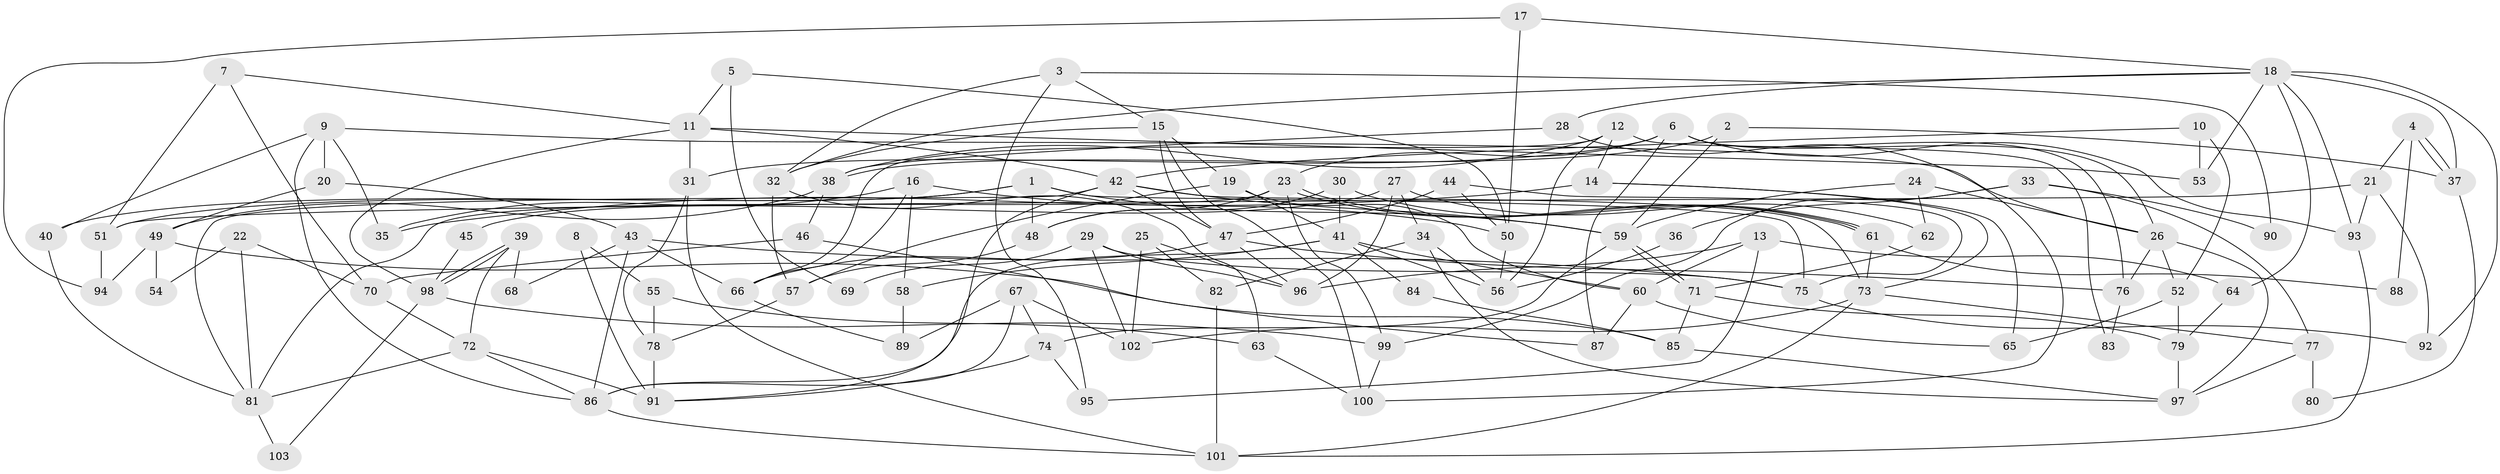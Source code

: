 // Generated by graph-tools (version 1.1) at 2025/26/03/09/25 03:26:09]
// undirected, 103 vertices, 206 edges
graph export_dot {
graph [start="1"]
  node [color=gray90,style=filled];
  1;
  2;
  3;
  4;
  5;
  6;
  7;
  8;
  9;
  10;
  11;
  12;
  13;
  14;
  15;
  16;
  17;
  18;
  19;
  20;
  21;
  22;
  23;
  24;
  25;
  26;
  27;
  28;
  29;
  30;
  31;
  32;
  33;
  34;
  35;
  36;
  37;
  38;
  39;
  40;
  41;
  42;
  43;
  44;
  45;
  46;
  47;
  48;
  49;
  50;
  51;
  52;
  53;
  54;
  55;
  56;
  57;
  58;
  59;
  60;
  61;
  62;
  63;
  64;
  65;
  66;
  67;
  68;
  69;
  70;
  71;
  72;
  73;
  74;
  75;
  76;
  77;
  78;
  79;
  80;
  81;
  82;
  83;
  84;
  85;
  86;
  87;
  88;
  89;
  90;
  91;
  92;
  93;
  94;
  95;
  96;
  97;
  98;
  99;
  100;
  101;
  102;
  103;
  1 -- 75;
  1 -- 59;
  1 -- 40;
  1 -- 48;
  1 -- 51;
  2 -- 37;
  2 -- 59;
  2 -- 38;
  3 -- 32;
  3 -- 95;
  3 -- 15;
  3 -- 90;
  4 -- 37;
  4 -- 37;
  4 -- 21;
  4 -- 88;
  5 -- 11;
  5 -- 50;
  5 -- 69;
  6 -- 93;
  6 -- 31;
  6 -- 23;
  6 -- 26;
  6 -- 76;
  6 -- 87;
  7 -- 11;
  7 -- 70;
  7 -- 51;
  8 -- 55;
  8 -- 91;
  9 -- 26;
  9 -- 86;
  9 -- 20;
  9 -- 35;
  9 -- 40;
  10 -- 42;
  10 -- 52;
  10 -- 53;
  11 -- 53;
  11 -- 42;
  11 -- 31;
  11 -- 98;
  12 -- 56;
  12 -- 38;
  12 -- 14;
  12 -- 66;
  12 -- 83;
  13 -- 96;
  13 -- 64;
  13 -- 60;
  13 -- 95;
  14 -- 73;
  14 -- 35;
  14 -- 65;
  15 -- 47;
  15 -- 19;
  15 -- 32;
  15 -- 100;
  16 -- 58;
  16 -- 35;
  16 -- 50;
  16 -- 66;
  17 -- 18;
  17 -- 94;
  17 -- 50;
  18 -- 93;
  18 -- 32;
  18 -- 28;
  18 -- 37;
  18 -- 53;
  18 -- 64;
  18 -- 92;
  19 -- 60;
  19 -- 41;
  19 -- 57;
  20 -- 43;
  20 -- 49;
  21 -- 51;
  21 -- 92;
  21 -- 93;
  22 -- 81;
  22 -- 70;
  22 -- 54;
  23 -- 61;
  23 -- 61;
  23 -- 48;
  23 -- 81;
  23 -- 99;
  24 -- 59;
  24 -- 26;
  24 -- 62;
  25 -- 96;
  25 -- 82;
  25 -- 102;
  26 -- 76;
  26 -- 52;
  26 -- 97;
  27 -- 96;
  27 -- 62;
  27 -- 34;
  27 -- 45;
  28 -- 100;
  28 -- 38;
  29 -- 75;
  29 -- 102;
  29 -- 69;
  29 -- 96;
  30 -- 41;
  30 -- 48;
  30 -- 61;
  31 -- 78;
  31 -- 101;
  32 -- 57;
  32 -- 63;
  33 -- 77;
  33 -- 99;
  33 -- 36;
  33 -- 90;
  34 -- 56;
  34 -- 82;
  34 -- 97;
  36 -- 56;
  37 -- 80;
  38 -- 46;
  38 -- 49;
  39 -- 72;
  39 -- 98;
  39 -- 98;
  39 -- 68;
  40 -- 81;
  41 -- 60;
  41 -- 56;
  41 -- 58;
  41 -- 84;
  41 -- 86;
  42 -- 73;
  42 -- 81;
  42 -- 47;
  42 -- 59;
  42 -- 91;
  43 -- 86;
  43 -- 66;
  43 -- 68;
  43 -- 75;
  44 -- 47;
  44 -- 50;
  44 -- 75;
  45 -- 98;
  46 -- 87;
  46 -- 70;
  47 -- 66;
  47 -- 76;
  47 -- 96;
  48 -- 57;
  49 -- 54;
  49 -- 85;
  49 -- 94;
  50 -- 56;
  51 -- 94;
  52 -- 79;
  52 -- 65;
  55 -- 63;
  55 -- 78;
  57 -- 78;
  58 -- 89;
  59 -- 71;
  59 -- 71;
  59 -- 74;
  60 -- 65;
  60 -- 87;
  61 -- 73;
  61 -- 88;
  62 -- 71;
  63 -- 100;
  64 -- 79;
  66 -- 89;
  67 -- 74;
  67 -- 86;
  67 -- 89;
  67 -- 102;
  70 -- 72;
  71 -- 85;
  71 -- 79;
  72 -- 81;
  72 -- 86;
  72 -- 91;
  73 -- 102;
  73 -- 77;
  73 -- 101;
  74 -- 91;
  74 -- 95;
  75 -- 92;
  76 -- 83;
  77 -- 97;
  77 -- 80;
  78 -- 91;
  79 -- 97;
  81 -- 103;
  82 -- 101;
  84 -- 85;
  85 -- 97;
  86 -- 101;
  93 -- 101;
  98 -- 99;
  98 -- 103;
  99 -- 100;
}
